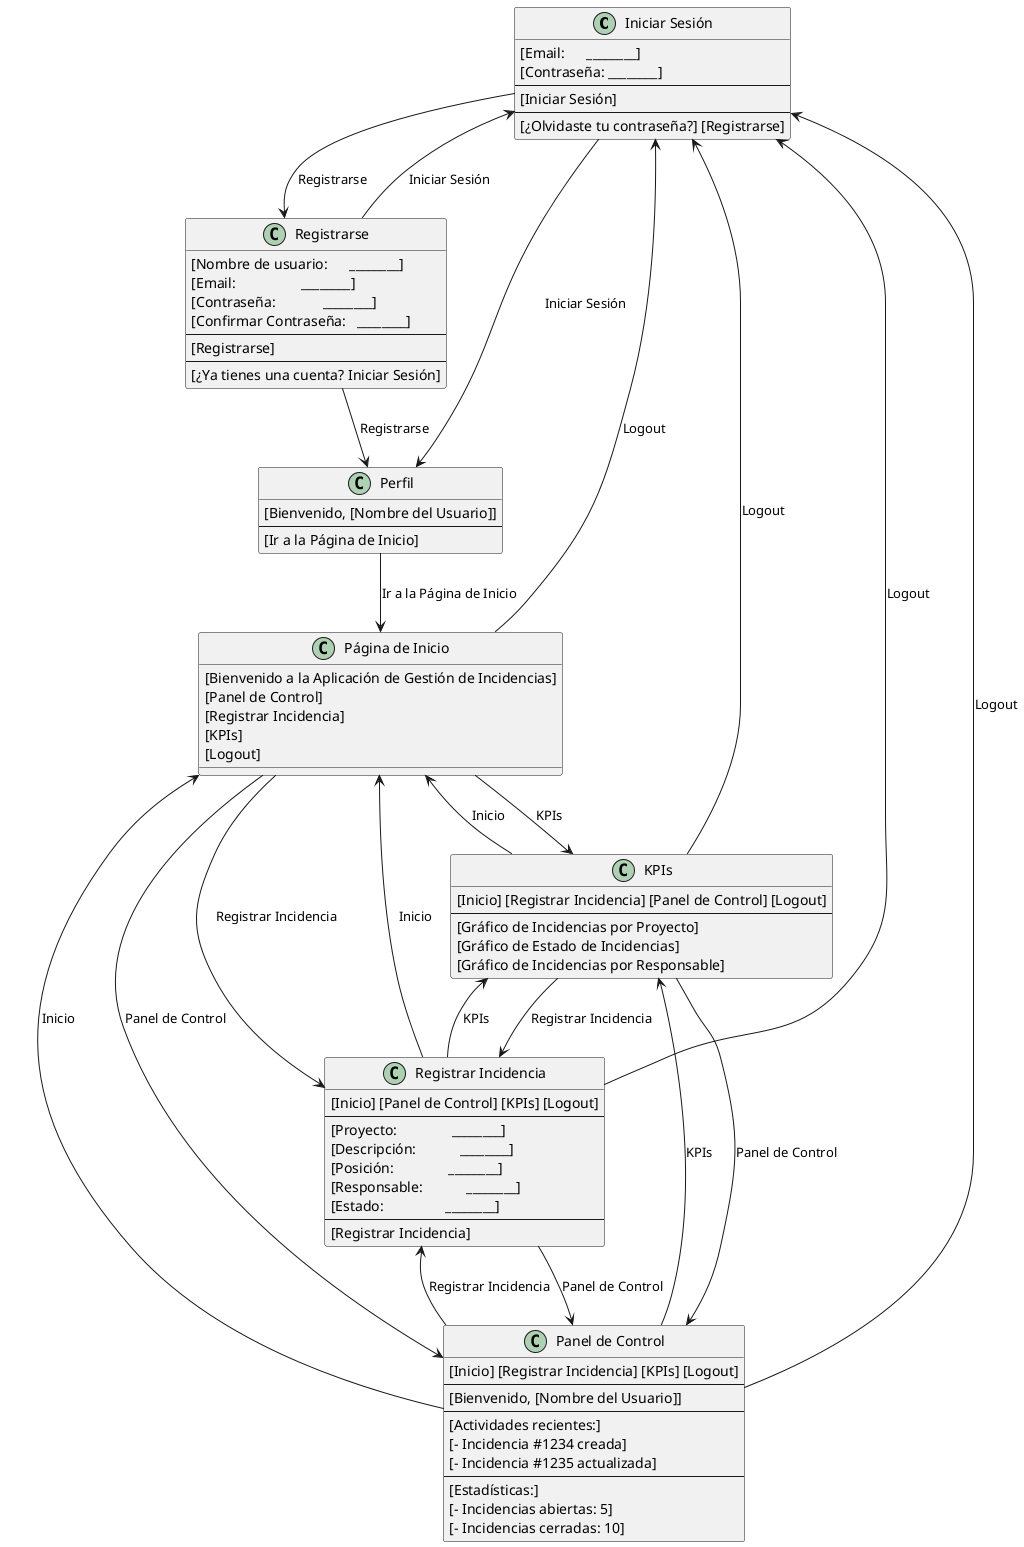 @startuml

!define RECTANGLE class

RECTANGLE "Iniciar Sesión" as Login {
    [Email:      ________]
    [Contraseña: ________]
    ----
    [Iniciar Sesión]
    ----
    [¿Olvidaste tu contraseña?] [Registrarse]
}

RECTANGLE "Registrarse" as Register {
    [Nombre de usuario:      ________]
    [Email:                  ________]
    [Contraseña:             ________]
    [Confirmar Contraseña:   ________]
    ----
    [Registrarse]
    ----
    [¿Ya tienes una cuenta? Iniciar Sesión]
}

RECTANGLE "Perfil" as Profile {
    [Bienvenido, [Nombre del Usuario]]
    ----
    [Ir a la Página de Inicio]
}

RECTANGLE "Página de Inicio" as Index {
    [Bienvenido a la Aplicación de Gestión de Incidencias]
    [Panel de Control]
    [Registrar Incidencia]
    [KPIs]
    [Logout]
}

RECTANGLE "Panel de Control" as Dashboard {
    [Inicio] [Registrar Incidencia] [KPIs] [Logout]
    ----
    [Bienvenido, [Nombre del Usuario]]
    ----
    [Actividades recientes:]
    [- Incidencia #1234 creada]
    [- Incidencia #1235 actualizada]
    ----
    [Estadísticas:]
    [- Incidencias abiertas: 5]
    [- Incidencias cerradas: 10]
}

RECTANGLE "Registrar Incidencia" as RegisterIncident {
    [Inicio] [Panel de Control] [KPIs] [Logout]
    ----
    [Proyecto:               ________]
    [Descripción:            ________]
    [Posición:               ________]
    [Responsable:            ________]
    [Estado:                 ________]
    ----
    [Registrar Incidencia]
}

RECTANGLE "KPIs" as KPIs {
    [Inicio] [Registrar Incidencia] [Panel de Control] [Logout]
    ----
    [Gráfico de Incidencias por Proyecto]
    [Gráfico de Estado de Incidencias]
    [Gráfico de Incidencias por Responsable]
}

' Relaciones entre las páginas
Login --> Register : "Registrarse"
Login --> Profile : "Iniciar Sesión"
Register --> Login : "Iniciar Sesión"
Register --> Profile : "Registrarse"
Profile --> Index : "Ir a la Página de Inicio"
Index --> Dashboard : "Panel de Control"
Index --> RegisterIncident : "Registrar Incidencia"
Index --> KPIs : "KPIs"
Index --> Login : "Logout"
Dashboard --> Index : "Inicio"
Dashboard --> RegisterIncident : "Registrar Incidencia"
Dashboard --> KPIs : "KPIs"
Dashboard --> Login : "Logout"
RegisterIncident --> Index : "Inicio"
RegisterIncident --> Dashboard : "Panel de Control"
RegisterIncident --> KPIs : "KPIs"
RegisterIncident --> Login : "Logout"
KPIs --> Index : "Inicio"
KPIs --> RegisterIncident : "Registrar Incidencia"
KPIs --> Dashboard : "Panel de Control"
KPIs --> Login : "Logout"

@enduml
